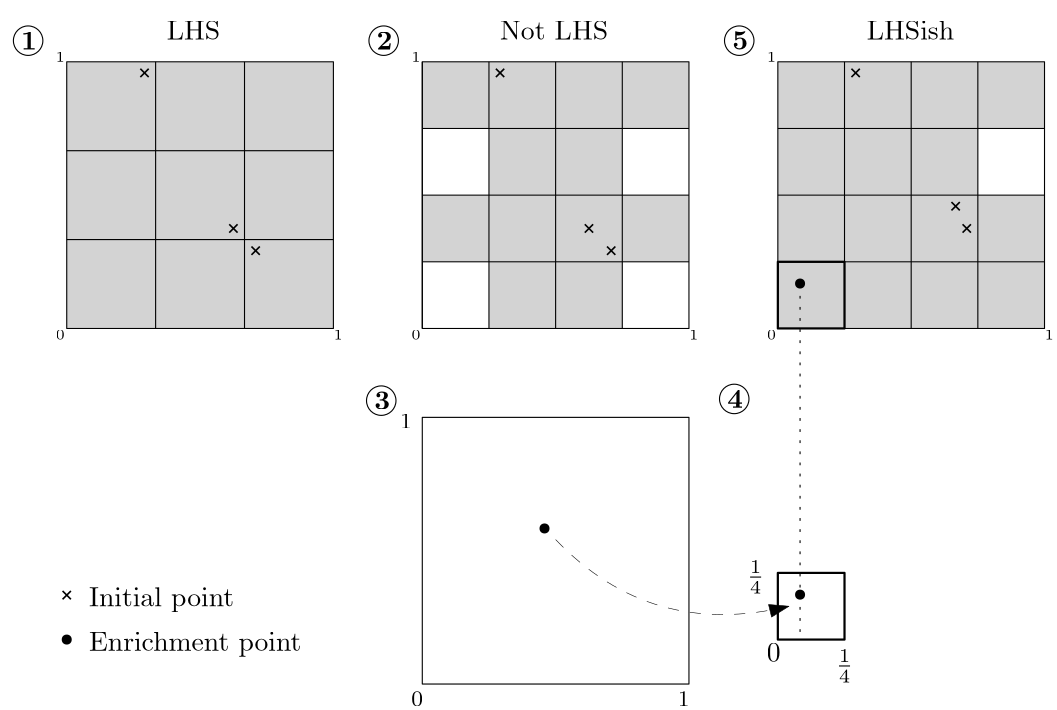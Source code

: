 <?xml version="1.0"?>
<!DOCTYPE ipe SYSTEM "ipe.dtd">
<ipe version="70218" creator="Ipe 7.2.18">
<info created="D:20200618193454" modified="D:20200626234941"/>
<ipestyle name="basic">
<symbol name="arrow/arc(spx)">
<path stroke="sym-stroke" fill="sym-stroke" pen="sym-pen">
0 0 m
-1 0.333 l
-1 -0.333 l
h
</path>
</symbol>
<symbol name="arrow/farc(spx)">
<path stroke="sym-stroke" fill="white" pen="sym-pen">
0 0 m
-1 0.333 l
-1 -0.333 l
h
</path>
</symbol>
<symbol name="arrow/ptarc(spx)">
<path stroke="sym-stroke" fill="sym-stroke" pen="sym-pen">
0 0 m
-1 0.333 l
-0.8 0 l
-1 -0.333 l
h
</path>
</symbol>
<symbol name="arrow/fptarc(spx)">
<path stroke="sym-stroke" fill="white" pen="sym-pen">
0 0 m
-1 0.333 l
-0.8 0 l
-1 -0.333 l
h
</path>
</symbol>
<symbol name="mark/circle(sx)" transformations="translations">
<path fill="sym-stroke">
0.6 0 0 0.6 0 0 e
0.4 0 0 0.4 0 0 e
</path>
</symbol>
<symbol name="mark/disk(sx)" transformations="translations">
<path fill="sym-stroke">
0.6 0 0 0.6 0 0 e
</path>
</symbol>
<symbol name="mark/fdisk(sfx)" transformations="translations">
<group>
<path fill="sym-fill">
0.5 0 0 0.5 0 0 e
</path>
<path fill="sym-stroke" fillrule="eofill">
0.6 0 0 0.6 0 0 e
0.4 0 0 0.4 0 0 e
</path>
</group>
</symbol>
<symbol name="mark/box(sx)" transformations="translations">
<path fill="sym-stroke" fillrule="eofill">
-0.6 -0.6 m
0.6 -0.6 l
0.6 0.6 l
-0.6 0.6 l
h
-0.4 -0.4 m
0.4 -0.4 l
0.4 0.4 l
-0.4 0.4 l
h
</path>
</symbol>
<symbol name="mark/square(sx)" transformations="translations">
<path fill="sym-stroke">
-0.6 -0.6 m
0.6 -0.6 l
0.6 0.6 l
-0.6 0.6 l
h
</path>
</symbol>
<symbol name="mark/fsquare(sfx)" transformations="translations">
<group>
<path fill="sym-fill">
-0.5 -0.5 m
0.5 -0.5 l
0.5 0.5 l
-0.5 0.5 l
h
</path>
<path fill="sym-stroke" fillrule="eofill">
-0.6 -0.6 m
0.6 -0.6 l
0.6 0.6 l
-0.6 0.6 l
h
-0.4 -0.4 m
0.4 -0.4 l
0.4 0.4 l
-0.4 0.4 l
h
</path>
</group>
</symbol>
<symbol name="mark/cross(sx)" transformations="translations">
<group>
<path fill="sym-stroke">
-0.43 -0.57 m
0.57 0.43 l
0.43 0.57 l
-0.57 -0.43 l
h
</path>
<path fill="sym-stroke">
-0.43 0.57 m
0.57 -0.43 l
0.43 -0.57 l
-0.57 0.43 l
h
</path>
</group>
</symbol>
<symbol name="arrow/fnormal(spx)">
<path stroke="sym-stroke" fill="white" pen="sym-pen">
0 0 m
-1 0.333 l
-1 -0.333 l
h
</path>
</symbol>
<symbol name="arrow/pointed(spx)">
<path stroke="sym-stroke" fill="sym-stroke" pen="sym-pen">
0 0 m
-1 0.333 l
-0.8 0 l
-1 -0.333 l
h
</path>
</symbol>
<symbol name="arrow/fpointed(spx)">
<path stroke="sym-stroke" fill="white" pen="sym-pen">
0 0 m
-1 0.333 l
-0.8 0 l
-1 -0.333 l
h
</path>
</symbol>
<symbol name="arrow/linear(spx)">
<path stroke="sym-stroke" pen="sym-pen">
-1 0.333 m
0 0 l
-1 -0.333 l
</path>
</symbol>
<symbol name="arrow/fdouble(spx)">
<path stroke="sym-stroke" fill="white" pen="sym-pen">
0 0 m
-1 0.333 l
-1 -0.333 l
h
-1 0 m
-2 0.333 l
-2 -0.333 l
h
</path>
</symbol>
<symbol name="arrow/double(spx)">
<path stroke="sym-stroke" fill="sym-stroke" pen="sym-pen">
0 0 m
-1 0.333 l
-1 -0.333 l
h
-1 0 m
-2 0.333 l
-2 -0.333 l
h
</path>
</symbol>
<symbol name="arrow/mid-normal(spx)">
<path stroke="sym-stroke" fill="sym-stroke" pen="sym-pen">
0.5 0 m
-0.5 0.333 l
-0.5 -0.333 l
h
</path>
</symbol>
<symbol name="arrow/mid-fnormal(spx)">
<path stroke="sym-stroke" fill="white" pen="sym-pen">
0.5 0 m
-0.5 0.333 l
-0.5 -0.333 l
h
</path>
</symbol>
<symbol name="arrow/mid-pointed(spx)">
<path stroke="sym-stroke" fill="sym-stroke" pen="sym-pen">
0.5 0 m
-0.5 0.333 l
-0.3 0 l
-0.5 -0.333 l
h
</path>
</symbol>
<symbol name="arrow/mid-fpointed(spx)">
<path stroke="sym-stroke" fill="white" pen="sym-pen">
0.5 0 m
-0.5 0.333 l
-0.3 0 l
-0.5 -0.333 l
h
</path>
</symbol>
<symbol name="arrow/mid-double(spx)">
<path stroke="sym-stroke" fill="sym-stroke" pen="sym-pen">
1 0 m
0 0.333 l
0 -0.333 l
h
0 0 m
-1 0.333 l
-1 -0.333 l
h
</path>
</symbol>
<symbol name="arrow/mid-fdouble(spx)">
<path stroke="sym-stroke" fill="white" pen="sym-pen">
1 0 m
0 0.333 l
0 -0.333 l
h
0 0 m
-1 0.333 l
-1 -0.333 l
h
</path>
</symbol>
<pen name="heavier" value="0.8"/>
<pen name="fat" value="1.2"/>
<pen name="ultrafat" value="2"/>
<symbolsize name="large" value="5"/>
<symbolsize name="small" value="2"/>
<symbolsize name="tiny" value="1.1"/>
<arrowsize name="large" value="10"/>
<arrowsize name="small" value="5"/>
<arrowsize name="tiny" value="3"/>
<color name="red" value="1 0 0"/>
<color name="blue" value="0 0 1"/>
<color name="green" value="0 1 0"/>
<color name="yellow" value="1 1 0"/>
<color name="orange" value="1 0.647 0"/>
<color name="gold" value="1 0.843 0"/>
<color name="purple" value="0.627 0.125 0.941"/>
<color name="gray" value="0.745"/>
<color name="brown" value="0.647 0.165 0.165"/>
<color name="navy" value="0 0 0.502"/>
<color name="pink" value="1 0.753 0.796"/>
<color name="seagreen" value="0.18 0.545 0.341"/>
<color name="turquoise" value="0.251 0.878 0.816"/>
<color name="violet" value="0.933 0.51 0.933"/>
<color name="darkblue" value="0 0 0.545"/>
<color name="darkcyan" value="0 0.545 0.545"/>
<color name="darkgray" value="0.663"/>
<color name="darkgreen" value="0 0.392 0"/>
<color name="darkmagenta" value="0.545 0 0.545"/>
<color name="darkorange" value="1 0.549 0"/>
<color name="darkred" value="0.545 0 0"/>
<color name="lightblue" value="0.678 0.847 0.902"/>
<color name="lightcyan" value="0.878 1 1"/>
<color name="lightgray" value="0.827"/>
<color name="lightgreen" value="0.565 0.933 0.565"/>
<color name="lightyellow" value="1 1 0.878"/>
<dashstyle name="dotted" value="[1 3] 0"/>
<dashstyle name="dashed" value="[4] 0"/>
<dashstyle name="dash dotted" value="[4 2 1 2] 0"/>
<dashstyle name="dash dot dotted" value="[4 2 1 2 1 2] 0"/>
<textsize name="large" value="\large"/>
<textsize name="Large" value="\Large"/>
<textsize name="LARGE" value="\LARGE"/>
<textsize name="huge" value="\huge"/>
<textsize name="Huge" value="\Huge"/>
<textsize name="small" value="\small"/>
<textsize name="footnote" value="\footnotesize"/>
<textsize name="tiny" value="\tiny"/>
<textstyle name="center" begin="\begin{center}" end="\end{center}"/>
<textstyle name="itemize" begin="\begin{itemize}" end="\end{itemize}"/>
<textstyle name="item" begin="\begin{itemize}\item{}" end="\end{itemize}"/>
<gridsize name="4 pts" value="4"/>
<gridsize name="8 pts (~3 mm)" value="8"/>
<gridsize name="16 pts (~6 mm)" value="16"/>
<gridsize name="32 pts (~12 mm)" value="32"/>
<gridsize name="10 pts (~3.5 mm)" value="10"/>
<gridsize name="20 pts (~7 mm)" value="20"/>
<gridsize name="14 pts (~5 mm)" value="14"/>
<gridsize name="28 pts (~10 mm)" value="28"/>
<gridsize name="56 pts (~20 mm)" value="56"/>
<anglesize name="90 deg" value="90"/>
<anglesize name="60 deg" value="60"/>
<anglesize name="45 deg" value="45"/>
<anglesize name="30 deg" value="30"/>
<anglesize name="22.5 deg" value="22.5"/>
<opacity name="10%" value="0.1"/>
<opacity name="30%" value="0.3"/>
<opacity name="50%" value="0.5"/>
<opacity name="75%" value="0.75"/>
<tiling name="falling" angle="-60" step="4" width="1"/>
<tiling name="rising" angle="30" step="4" width="1"/>
</ipestyle>
<page>
<layer name="alpha"/>
<view layers="alpha" active="alpha"/>
<path layer="alpha" matrix="6 0 0 0.249999 -864 564.001" fill="lightgray">
192 816 m
208 816 l
208 720 l
192 720 l
h
</path>
<path matrix="4.5 0 0 0.249999 -576 540.001" fill="lightgray">
192 816 m
208 816 l
208 720 l
192 720 l
h
</path>
<path matrix="6 0 0 0.249999 -864 516.001" fill="lightgray">
192 816 m
208 816 l
208 720 l
192 720 l
h
</path>
<path matrix="6 0 0 0.249999 -864 492.001" fill="lightgray">
192 816 m
208 816 l
208 720 l
192 720 l
h
</path>
<path matrix="1 0 0 1 136 -48" stroke="black">
176 816 m
176 720 l
</path>
<path matrix="1 0 0 1 264 -48" stroke="black">
96 816 m
96 720 l
</path>
<path matrix="1.5 0 0 0.25 -56 564" fill="lightgray">
192 816 m
208 816 l
208 720 l
192 720 l
h
</path>
<path matrix="1.5 0 0 0.25 -128 516" fill="lightgray">
192 816 m
208 816 l
208 720 l
192 720 l
h
</path>
<path matrix="1.5 0 0 0.25 -128 564" fill="lightgray">
192 816 m
208 816 l
208 720 l
192 720 l
h
</path>
<path matrix="1.5 0 0 0.25 -56 516" fill="lightgray">
192 816 m
208 816 l
208 720 l
192 720 l
h
</path>
<path matrix="3 0 0 1 -392 -48" fill="lightgray">
192 816 m
208 816 l
208 720 l
192 720 l
h
</path>
<path matrix="6 0 0 1 -1120 -48" fill="lightgray">
192 816 m
208 816 l
208 720 l
192 720 l
h
</path>
<use matrix="1 0 0 1 12 -32" name="mark/cross(sx)" pos="48 796" size="normal" stroke="black"/>
<use matrix="1 0 0 1 12 -24" name="mark/cross(sx)" pos="80 732" size="normal" stroke="black"/>
<use matrix="1 0 0 1 -24 -72" name="mark/cross(sx)" pos="124 772" size="normal" stroke="black"/>
<group matrix="1 0 0 1 0 -48">
<path stroke="black">
64 816 m
64 720 l
64 720 l
</path>
<group>
<path matrix="0.648649 0 0 1.41176 11.2432 -336" stroke="black">
32 816 m
32 748 l
180 748 l
180 816 l
h
</path>
<path stroke="black">
96 816 m
96 720 l
</path>
<path stroke="black">
32 752 m
128 752 l
</path>
<path stroke="black">
32 784 m
128 784 l
</path>
</group>
</group>
<use matrix="1 0 0 1 124 -132" name="mark/disk(sx)" pos="80 732" size="normal" stroke="black"/>
<text matrix="1 0 0 1 88 0" transformations="translations" pos="192 580" stroke="black" type="label" width="6.362" height="8.422" depth="3.43" halign="center" valign="baseline" style="math">\frac{1}{4}</text>
<text matrix="1 0 0 1 -15.024 -176" transformations="translations" pos="24 837.245" stroke="black" type="label" width="0" height="0" depth="0" valign="baseline"></text>
<path matrix="1 0 0 1 272 -48" stroke="black">
64 816 m
64 720 l
64 720 l
</path>
<path matrix="1 0 0 1 128 -40" stroke="black">
160 736 m
256 736 l
</path>
<path matrix="1 0 0 1 256 -40" stroke="black">
32 784 m
128 784 l
</path>
<use matrix="1 0 0 1 268 -32" name="mark/cross(sx)" pos="48 796" size="normal" stroke="black"/>
<use matrix="1 0 0 1 272 -16" name="mark/cross(sx)" pos="80 732" size="normal" stroke="black"/>
<use matrix="1 0 0 1 232 -64" name="mark/cross(sx)" pos="124 772" size="normal" stroke="black"/>
<path matrix="0.648649 0 0 1.41176 139.243 -512" stroke="black">
32 816 m
32 748 l
180 748 l
180 816 l
h
</path>
<path matrix="1 0 0 1 -16 -40" stroke="black" pen="heavier">
304 624 m
304 600 l
328 600 l
328 624 l
h
</path>
<text matrix="1 0 0 1 120 -32" transformations="translations" pos="192 580" stroke="black" type="label" width="6.362" height="8.422" depth="3.43" halign="center" valign="baseline" style="math">\frac{1}{4}</text>
<use matrix="1 0 0 1 216 -155.831" name="mark/disk(sx)" pos="80 732" size="normal" stroke="black"/>
<path matrix="-30.9994 0 0 1.13755 5379.9 -135.848" stroke="black" dash="dotted">
164 724 m
164 612 l
</path>
<text matrix="1 0 0 1 -4 -16" transformations="translations" pos="72 792" stroke="black" type="label" width="19.233" height="6.808" depth="0" valign="baseline">LHS</text>
<text matrix="1 0 0 1 -12 -16" transformations="translations" pos="332 792" stroke="black" type="label" width="31.465" height="6.918" depth="0" valign="baseline">LHSish</text>
<text matrix="1 0 0 1 136 -184" transformations="translations" pos="24 837.245" stroke="black" type="label" width="0" height="0" depth="0" valign="baseline"></text>
<text matrix="1 0 0 1 128.976 -184" transformations="translations" pos="24 837.245" stroke="black" type="label" width="0" height="0" depth="0" valign="baseline"></text>
<text matrix="1 0 0 1 264 -184" transformations="translations" pos="24 837.245" stroke="black" type="label" width="0" height="0" depth="0" valign="baseline"></text>
<text matrix="1 0 0 1 256.976 -184" transformations="translations" pos="24 837.245" stroke="black" type="label" width="0" height="0" depth="0" valign="baseline"></text>
<text matrix="1 0 0 1 268 -48" transformations="translations" pos="24 837.245" stroke="black" type="label" width="0" height="0" depth="0" valign="baseline"></text>
<text matrix="1 0 0 1 260.976 -48" transformations="translations" pos="24 837.245" stroke="black" type="label" width="0" height="0" depth="0" valign="baseline"></text>
<text matrix="1 0 0 1 116 -16" transformations="translations" pos="72 792" stroke="black" type="label" width="38.882" height="6.808" depth="0" valign="baseline">Not LHS</text>
<use matrix="1 0 0 1 140 -32" name="mark/cross(sx)" pos="48 796" size="normal" stroke="black"/>
<use matrix="1 0 0 1 140 -24" name="mark/cross(sx)" pos="80 732" size="normal" stroke="black"/>
<use matrix="1 0 0 1 104 -72" name="mark/cross(sx)" pos="124 772" size="normal" stroke="black"/>
<path matrix="1 0 0 1 144 -48" stroke="black">
64 816 m
64 720 l
64 720 l
</path>
<path matrix="1 0 0 1 128 -56" stroke="black">
32 752 m
128 752 l
</path>
<path matrix="1 0 0 1 128 -32" stroke="black">
32 752 m
128 752 l
</path>
<path matrix="1 0 0 1 128 -8" stroke="black">
32 752 m
128 752 l
</path>
<path matrix="1 0 0 1 120 -48" stroke="black">
64 816 m
64 720 l
64 720 l
</path>
<path matrix="1 0 0 1 136 -48" stroke="black">
96 816 m
96 720 l
</path>
<path matrix="1 0 0 1 -88 -48" stroke="black" pen="heavier">
376 744 m
376 720 l
400 720 l
400 744 l
h
</path>
<use matrix="1 0 0 1 216 -43.831" name="mark/disk(sx)" pos="80 732" size="normal" stroke="black"/>
<text matrix="1 0 0 1 -12 20" transformations="translations" pos="296 532" stroke="black" type="label" width="4.981" height="6.42" depth="0" valign="baseline" style="math">0</text>
<path matrix="0.954545 0 0 1 -2 16" stroke="black" dash="dashed" pen="0.2" arrow="normal/normal">
220 580 m
256 544
308 556 c
</path>
<path matrix="1 0 0 1 256 -32" stroke="black">
32 752 m
128 752 l
</path>
<path matrix="0.648649 0 0 1.41176 267.243 -384" stroke="black">
32 816 m
32 748 l
180 748 l
180 816 l
h
</path>
<path matrix="0.648649 0 0 1.41176 139.243 -384" stroke="black">
32 816 m
32 748 l
180 748 l
180 816 l
h
</path>
<path matrix="1 0 0 1 -16 -48" stroke="black">
176 816 m
176 720 l
</path>
<text matrix="1 0 0 1 -152 -172" transformations="translations" pos="404 708" stroke="black" type="label" width="4.234" height="5.136" depth="0" valign="baseline" size="footnote" style="math">1</text>
<text matrix="1 0 0 1 -168 -176" transformations="translations" pos="324 712" stroke="black" type="label" width="4.234" height="5.136" depth="0" valign="baseline" size="footnote" style="math">0</text>
<text matrix="1 0 0 1 -112 -12" transformations="translations" pos="264 648" stroke="black" type="label" width="4.234" height="5.136" depth="0" valign="baseline" size="footnote" style="math">1</text>
<text matrix="1 0 0 1 48 28" transformations="translations" pos="80 640" stroke="black" type="label" width="3.39" height="3.21" depth="0" valign="baseline" size="tiny" style="math">1</text>
<text matrix="1 0 0 1 64 44" transformations="translations" pos="92 624" stroke="black" type="label" width="3.39" height="3.21" depth="0" valign="baseline" size="tiny" style="math">0</text>
<text matrix="1 0 0 1 304 28" transformations="translations" pos="80 640" stroke="black" type="label" width="3.39" height="3.21" depth="0" valign="baseline" size="tiny" style="math">1</text>
<text matrix="1 0 0 1 -52 128" transformations="translations" pos="80 640" stroke="black" type="label" width="3.39" height="3.21" depth="0" valign="baseline" size="tiny" style="math">1</text>
<text matrix="1 0 0 1 176 28" transformations="translations" pos="80 640" stroke="black" type="label" width="3.39" height="3.21" depth="0" valign="baseline" size="tiny" style="math">1</text>
<text matrix="1 0 0 1 204 128" transformations="translations" pos="80 640" stroke="black" type="label" width="3.39" height="3.21" depth="0" valign="baseline" size="tiny" style="math">1</text>
<text matrix="1 0 0 1 76 128" transformations="translations" pos="80 640" stroke="black" type="label" width="3.39" height="3.21" depth="0" valign="baseline" size="tiny" style="math">1</text>
<text matrix="1 0 0 1 192 44" transformations="translations" pos="92 624" stroke="black" type="label" width="3.39" height="3.21" depth="0" valign="baseline" size="tiny" style="math">0</text>
<text matrix="1 0 0 1 -64 44" transformations="translations" pos="92 624" stroke="black" type="label" width="3.39" height="3.21" depth="0" valign="baseline" size="tiny" style="math">0</text>
<group matrix="1 0 0 1 100 -12">
<text matrix="1 0 0 1 19.5415 -43.5834" transformations="translations" pos="24 828" stroke="black" type="label" width="5.728" height="6.42" depth="0" valign="baseline">\bf{2}</text>
<path matrix="1 0 0 1 22.1028 3.60441" stroke="black">
5.30471 0 0 5.30471 24 784 e
</path>
</group>
<group matrix="1 0 0 1 64 -148">
<text matrix="1 0 0 1 54.6647 -37.1749" transformations="translations" pos="24 828" stroke="black" type="label" width="5.728" height="6.42" depth="0" valign="baseline">\bf{3}</text>
<path matrix="1 0 0 1 57.226 10.0129" stroke="black">
5.30471 0 0 5.30471 24 784 e
</path>
</group>
<group matrix="1 0 0 1 144 -148">
<path matrix="1 0 0 1 104.303 10.6291" stroke="black">
5.30471 0 0 5.30471 24 784 e
</path>
<group>
<text matrix="1 0 0 1 101.742 -36.5587" transformations="translations" pos="24 828" stroke="black" type="label" width="5.728" height="6.42" depth="0" valign="baseline">\bf{4}</text>
</group>
</group>
<use matrix="1 0 0 1 -48 -172" name="mark/disk(sx)" pos="80 732" size="normal" stroke="black"/>
<use matrix="1 0 0 1 -48 -156" name="mark/cross(sx)" pos="80 732" size="normal" stroke="black"/>
<text matrix="1 0 0 1 -32 -220" transformations="translations" pos="72 792" stroke="black" type="label" width="52.304" height="6.926" depth="1.93" valign="baseline">Initial point</text>
<text matrix="1 0 0 1 -32 -236" transformations="translations" pos="72 792" stroke="black" type="label" width="76.546" height="6.926" depth="1.93" valign="baseline">Enrichment point</text>
<group>
<text matrix="1 0 0 1 247.541 -55.5834" transformations="translations" pos="24 828" stroke="black" type="label" width="5.728" height="6.42" depth="0" valign="baseline">\bf{5}</text>
<path matrix="1 0 0 1 250.103 -8.39559" stroke="black">
5.30471 0 0 5.30471 24 784 e
</path>
</group>
<group>
<text matrix="1 0 0 1 -8.4585 -55.5834" transformations="translations" pos="24 828" stroke="black" type="label" width="5.728" height="6.42" depth="0" valign="baseline">\bf{1}</text>
<path matrix="1 0 0 1 -5.8972 -8.39559" stroke="black">
5.30471 0 0 5.30471 24 784 e
</path>
</group>
</page>
</ipe>
